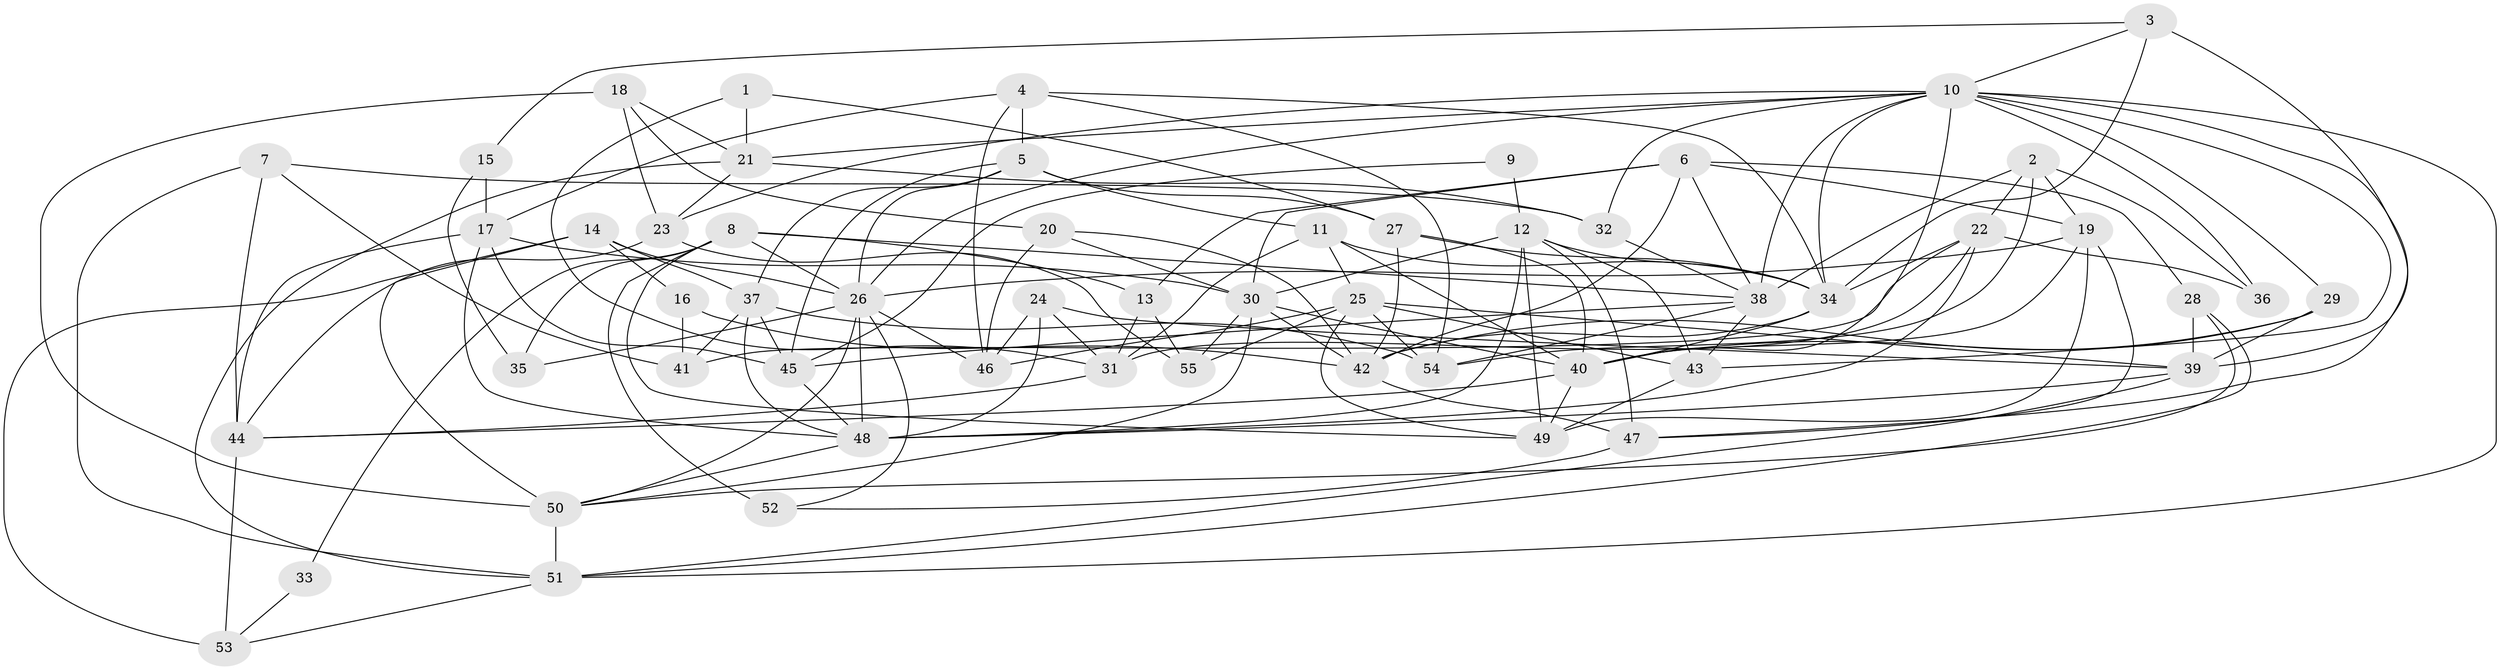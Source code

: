 // original degree distribution, {4: 0.22727272727272727, 5: 0.14545454545454545, 2: 0.18181818181818182, 6: 0.1, 3: 0.2727272727272727, 7: 0.03636363636363636, 8: 0.00909090909090909, 10: 0.00909090909090909, 9: 0.01818181818181818}
// Generated by graph-tools (version 1.1) at 2025/02/03/09/25 03:02:13]
// undirected, 55 vertices, 151 edges
graph export_dot {
graph [start="1"]
  node [color=gray90,style=filled];
  1;
  2;
  3;
  4;
  5;
  6;
  7;
  8;
  9;
  10;
  11;
  12;
  13;
  14;
  15;
  16;
  17;
  18;
  19;
  20;
  21;
  22;
  23;
  24;
  25;
  26;
  27;
  28;
  29;
  30;
  31;
  32;
  33;
  34;
  35;
  36;
  37;
  38;
  39;
  40;
  41;
  42;
  43;
  44;
  45;
  46;
  47;
  48;
  49;
  50;
  51;
  52;
  53;
  54;
  55;
  1 -- 21 [weight=1.0];
  1 -- 27 [weight=1.0];
  1 -- 31 [weight=1.0];
  2 -- 19 [weight=1.0];
  2 -- 22 [weight=1.0];
  2 -- 36 [weight=1.0];
  2 -- 38 [weight=1.0];
  2 -- 54 [weight=1.0];
  3 -- 10 [weight=1.0];
  3 -- 15 [weight=1.0];
  3 -- 34 [weight=1.0];
  3 -- 39 [weight=1.0];
  4 -- 5 [weight=1.0];
  4 -- 17 [weight=1.0];
  4 -- 34 [weight=1.0];
  4 -- 46 [weight=1.0];
  4 -- 54 [weight=1.0];
  5 -- 11 [weight=2.0];
  5 -- 26 [weight=1.0];
  5 -- 27 [weight=1.0];
  5 -- 37 [weight=1.0];
  5 -- 45 [weight=1.0];
  6 -- 13 [weight=1.0];
  6 -- 19 [weight=1.0];
  6 -- 28 [weight=1.0];
  6 -- 30 [weight=1.0];
  6 -- 38 [weight=1.0];
  6 -- 42 [weight=1.0];
  7 -- 32 [weight=1.0];
  7 -- 41 [weight=1.0];
  7 -- 44 [weight=1.0];
  7 -- 51 [weight=1.0];
  8 -- 13 [weight=1.0];
  8 -- 26 [weight=2.0];
  8 -- 33 [weight=1.0];
  8 -- 35 [weight=1.0];
  8 -- 38 [weight=1.0];
  8 -- 49 [weight=1.0];
  8 -- 52 [weight=2.0];
  9 -- 12 [weight=1.0];
  9 -- 45 [weight=1.0];
  10 -- 21 [weight=1.0];
  10 -- 23 [weight=1.0];
  10 -- 26 [weight=1.0];
  10 -- 29 [weight=1.0];
  10 -- 32 [weight=1.0];
  10 -- 34 [weight=1.0];
  10 -- 36 [weight=2.0];
  10 -- 38 [weight=1.0];
  10 -- 40 [weight=1.0];
  10 -- 43 [weight=1.0];
  10 -- 47 [weight=1.0];
  10 -- 51 [weight=1.0];
  11 -- 25 [weight=1.0];
  11 -- 31 [weight=1.0];
  11 -- 34 [weight=1.0];
  11 -- 40 [weight=1.0];
  12 -- 30 [weight=1.0];
  12 -- 34 [weight=1.0];
  12 -- 43 [weight=1.0];
  12 -- 47 [weight=1.0];
  12 -- 48 [weight=1.0];
  12 -- 49 [weight=1.0];
  13 -- 31 [weight=1.0];
  13 -- 55 [weight=1.0];
  14 -- 16 [weight=1.0];
  14 -- 26 [weight=1.0];
  14 -- 37 [weight=1.0];
  14 -- 50 [weight=1.0];
  14 -- 53 [weight=1.0];
  15 -- 17 [weight=1.0];
  15 -- 35 [weight=1.0];
  16 -- 41 [weight=1.0];
  16 -- 42 [weight=2.0];
  17 -- 30 [weight=1.0];
  17 -- 44 [weight=1.0];
  17 -- 45 [weight=1.0];
  17 -- 48 [weight=1.0];
  18 -- 20 [weight=1.0];
  18 -- 21 [weight=1.0];
  18 -- 23 [weight=1.0];
  18 -- 50 [weight=2.0];
  19 -- 26 [weight=1.0];
  19 -- 40 [weight=1.0];
  19 -- 47 [weight=1.0];
  19 -- 49 [weight=1.0];
  20 -- 30 [weight=1.0];
  20 -- 42 [weight=1.0];
  20 -- 46 [weight=1.0];
  21 -- 23 [weight=1.0];
  21 -- 32 [weight=1.0];
  21 -- 51 [weight=1.0];
  22 -- 31 [weight=1.0];
  22 -- 34 [weight=2.0];
  22 -- 36 [weight=1.0];
  22 -- 41 [weight=1.0];
  22 -- 48 [weight=1.0];
  23 -- 44 [weight=1.0];
  23 -- 55 [weight=1.0];
  24 -- 31 [weight=1.0];
  24 -- 39 [weight=1.0];
  24 -- 46 [weight=1.0];
  24 -- 48 [weight=1.0];
  25 -- 39 [weight=1.0];
  25 -- 43 [weight=2.0];
  25 -- 46 [weight=1.0];
  25 -- 49 [weight=1.0];
  25 -- 54 [weight=2.0];
  25 -- 55 [weight=1.0];
  26 -- 35 [weight=1.0];
  26 -- 46 [weight=1.0];
  26 -- 48 [weight=1.0];
  26 -- 50 [weight=1.0];
  26 -- 52 [weight=1.0];
  27 -- 34 [weight=1.0];
  27 -- 40 [weight=2.0];
  27 -- 42 [weight=1.0];
  28 -- 39 [weight=1.0];
  28 -- 50 [weight=1.0];
  28 -- 51 [weight=1.0];
  29 -- 39 [weight=1.0];
  29 -- 40 [weight=1.0];
  29 -- 42 [weight=1.0];
  30 -- 40 [weight=1.0];
  30 -- 42 [weight=1.0];
  30 -- 50 [weight=1.0];
  30 -- 55 [weight=1.0];
  31 -- 44 [weight=1.0];
  32 -- 38 [weight=1.0];
  33 -- 53 [weight=1.0];
  34 -- 40 [weight=1.0];
  34 -- 42 [weight=1.0];
  37 -- 41 [weight=1.0];
  37 -- 45 [weight=2.0];
  37 -- 48 [weight=1.0];
  37 -- 54 [weight=1.0];
  38 -- 43 [weight=1.0];
  38 -- 45 [weight=1.0];
  38 -- 54 [weight=2.0];
  39 -- 48 [weight=1.0];
  39 -- 51 [weight=1.0];
  40 -- 44 [weight=1.0];
  40 -- 49 [weight=1.0];
  42 -- 47 [weight=1.0];
  43 -- 49 [weight=1.0];
  44 -- 53 [weight=1.0];
  45 -- 48 [weight=1.0];
  47 -- 52 [weight=1.0];
  48 -- 50 [weight=1.0];
  50 -- 51 [weight=1.0];
  51 -- 53 [weight=1.0];
}
